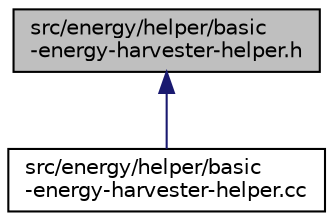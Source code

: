 digraph "src/energy/helper/basic-energy-harvester-helper.h"
{
 // LATEX_PDF_SIZE
  edge [fontname="Helvetica",fontsize="10",labelfontname="Helvetica",labelfontsize="10"];
  node [fontname="Helvetica",fontsize="10",shape=record];
  Node1 [label="src/energy/helper/basic\l-energy-harvester-helper.h",height=0.2,width=0.4,color="black", fillcolor="grey75", style="filled", fontcolor="black",tooltip=" "];
  Node1 -> Node2 [dir="back",color="midnightblue",fontsize="10",style="solid",fontname="Helvetica"];
  Node2 [label="src/energy/helper/basic\l-energy-harvester-helper.cc",height=0.2,width=0.4,color="black", fillcolor="white", style="filled",URL="$basic-energy-harvester-helper_8cc.html",tooltip=" "];
}
